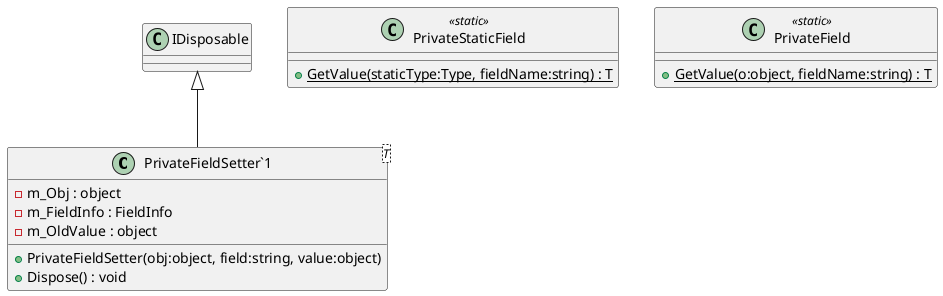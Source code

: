 @startuml
class "PrivateFieldSetter`1"<T> {
    - m_Obj : object
    - m_FieldInfo : FieldInfo
    - m_OldValue : object
    + PrivateFieldSetter(obj:object, field:string, value:object)
    + Dispose() : void
}
class PrivateStaticField <<static>> {
    + {static} GetValue(staticType:Type, fieldName:string) : T
}
class PrivateField <<static>> {
    + {static} GetValue(o:object, fieldName:string) : T
}
IDisposable <|-- "PrivateFieldSetter`1"
@enduml
